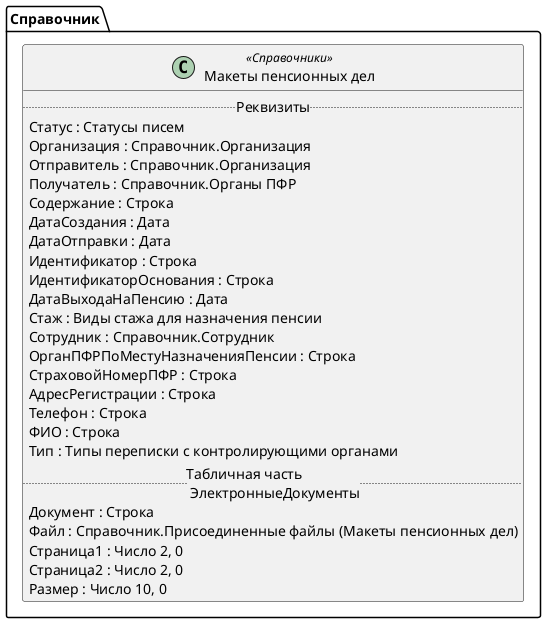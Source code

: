 ﻿@startuml МакетыПенсионныхДел
'!include templates.wsd
'..\include templates.wsd
class Справочник.МакетыПенсионныхДел as "Макеты пенсионных дел" <<Справочники>>
{
..Реквизиты..
Статус : Статусы писем
Организация : Справочник.Организация
Отправитель : Справочник.Организация
Получатель : Справочник.Органы ПФР
Содержание : Строка
ДатаСоздания : Дата
ДатаОтправки : Дата
Идентификатор : Строка
ИдентификаторОснования : Строка
ДатаВыходаНаПенсию : Дата
Стаж : Виды стажа для назначения пенсии
Сотрудник : Справочник.Сотрудник
ОрганПФРПоМестуНазначенияПенсии : Строка
СтраховойНомерПФР : Строка
АдресРегистрации : Строка
Телефон : Строка
ФИО : Строка
Тип : Типы переписки с контролирующими органами
..Табличная часть \n ЭлектронныеДокументы..
Документ : Строка
Файл : Справочник.Присоединенные файлы (Макеты пенсионных дел)
Страница1 : Число 2, 0
Страница2 : Число 2, 0
Размер : Число 10, 0
}
@enduml
